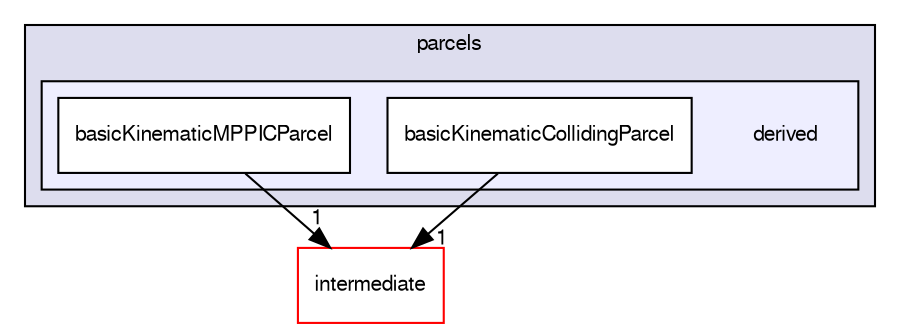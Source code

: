digraph "src/lagrangian/Turbulence/parcels/derived" {
  bgcolor=transparent;
  compound=true
  node [ fontsize="10", fontname="FreeSans"];
  edge [ labelfontsize="10", labelfontname="FreeSans"];
  subgraph clusterdir_eccc6acf69d40d39b66d8b89f7c56ec0 {
    graph [ bgcolor="#ddddee", pencolor="black", label="parcels" fontname="FreeSans", fontsize="10", URL="dir_eccc6acf69d40d39b66d8b89f7c56ec0.html"]
  subgraph clusterdir_5b45518b9088d5d7c73af6b08e172275 {
    graph [ bgcolor="#eeeeff", pencolor="black", label="" URL="dir_5b45518b9088d5d7c73af6b08e172275.html"];
    dir_5b45518b9088d5d7c73af6b08e172275 [shape=plaintext label="derived"];
    dir_c6bcb17e7083523a6d959e31f26a01d5 [shape=box label="basicKinematicCollidingParcel" color="black" fillcolor="white" style="filled" URL="dir_c6bcb17e7083523a6d959e31f26a01d5.html"];
    dir_cff3bf08967502be78d2868821de4433 [shape=box label="basicKinematicMPPICParcel" color="black" fillcolor="white" style="filled" URL="dir_cff3bf08967502be78d2868821de4433.html"];
  }
  }
  dir_d3c32a493136c130c1f0d51f4f35c297 [shape=box label="intermediate" color="red" URL="dir_d3c32a493136c130c1f0d51f4f35c297.html"];
  dir_c6bcb17e7083523a6d959e31f26a01d5->dir_d3c32a493136c130c1f0d51f4f35c297 [headlabel="1", labeldistance=1.5 headhref="dir_001290_001214.html"];
  dir_cff3bf08967502be78d2868821de4433->dir_d3c32a493136c130c1f0d51f4f35c297 [headlabel="1", labeldistance=1.5 headhref="dir_001296_001214.html"];
}
